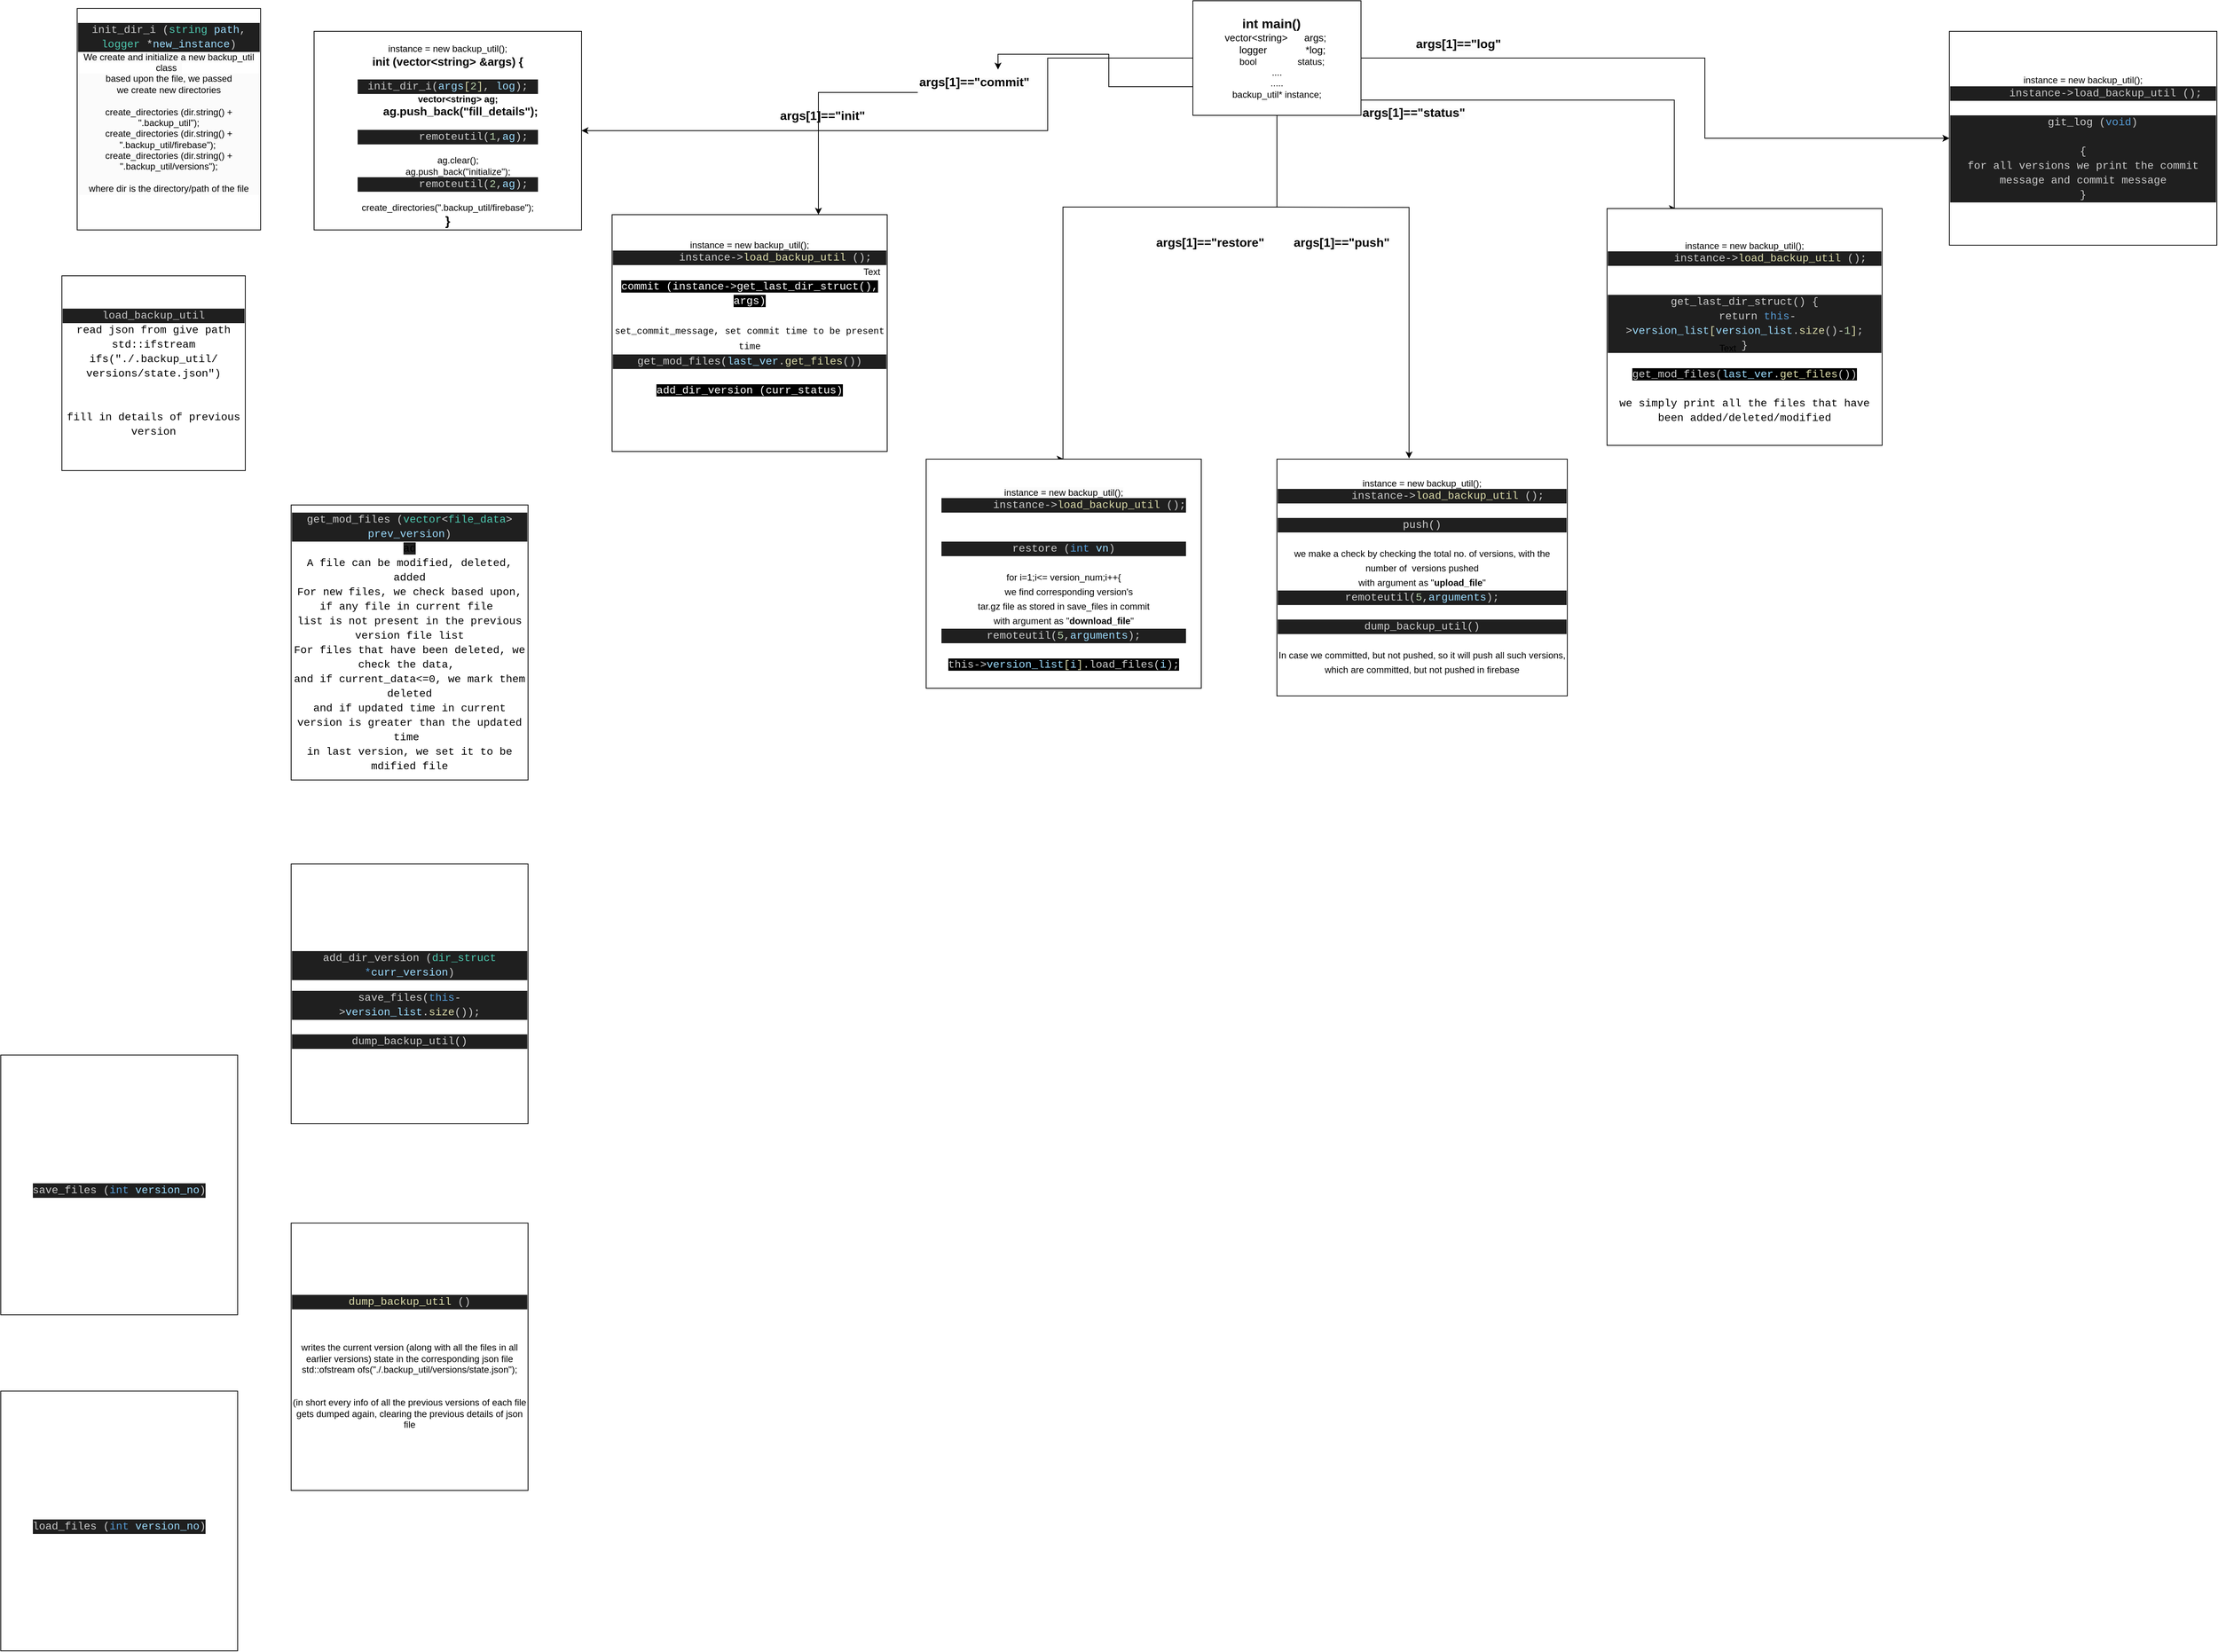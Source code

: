 <mxfile version="22.0.4" type="github">
  <diagram name="Page-1" id="U_qMfQ_dqHaO0jfc5E2Y">
    <mxGraphModel dx="2356" dy="354" grid="1" gridSize="10" guides="1" tooltips="1" connect="1" arrows="1" fold="1" page="1" pageScale="1" pageWidth="850" pageHeight="1100" math="0" shadow="0">
      <root>
        <mxCell id="0" />
        <mxCell id="1" parent="0" />
        <mxCell id="lzudfqjjJk2nV8cWTDHu-16" style="edgeStyle=orthogonalEdgeStyle;rounded=0;orthogonalLoop=1;jettySize=auto;html=1;exitX=0;exitY=0.5;exitDx=0;exitDy=0;entryX=1;entryY=0.5;entryDx=0;entryDy=0;" parent="1" source="lzudfqjjJk2nV8cWTDHu-1" target="lzudfqjjJk2nV8cWTDHu-4" edge="1">
          <mxGeometry relative="1" as="geometry">
            <Array as="points">
              <mxPoint x="60" y="115" />
              <mxPoint x="60" y="210" />
            </Array>
          </mxGeometry>
        </mxCell>
        <mxCell id="lzudfqjjJk2nV8cWTDHu-17" style="edgeStyle=orthogonalEdgeStyle;rounded=0;orthogonalLoop=1;jettySize=auto;html=1;exitX=0;exitY=0.75;exitDx=0;exitDy=0;entryX=0.75;entryY=0;entryDx=0;entryDy=0;" parent="1" source="lzudfqjjJk2nV8cWTDHu-26" target="lzudfqjjJk2nV8cWTDHu-2" edge="1">
          <mxGeometry relative="1" as="geometry" />
        </mxCell>
        <mxCell id="lzudfqjjJk2nV8cWTDHu-18" style="edgeStyle=orthogonalEdgeStyle;rounded=0;orthogonalLoop=1;jettySize=auto;html=1;exitX=0.5;exitY=1;exitDx=0;exitDy=0;entryX=0.5;entryY=0;entryDx=0;entryDy=0;" parent="1" source="lzudfqjjJk2nV8cWTDHu-1" target="lzudfqjjJk2nV8cWTDHu-15" edge="1">
          <mxGeometry relative="1" as="geometry">
            <Array as="points">
              <mxPoint x="360" y="310" />
              <mxPoint x="80" y="310" />
              <mxPoint x="80" y="640" />
            </Array>
          </mxGeometry>
        </mxCell>
        <mxCell id="lzudfqjjJk2nV8cWTDHu-19" style="edgeStyle=orthogonalEdgeStyle;rounded=0;orthogonalLoop=1;jettySize=auto;html=1;exitX=0;exitY=0;exitDx=0;exitDy=0;entryX=0.25;entryY=0;entryDx=0;entryDy=0;" parent="1" source="lzudfqjjJk2nV8cWTDHu-28" edge="1" target="lzudfqjjJk2nV8cWTDHu-24">
          <mxGeometry relative="1" as="geometry">
            <mxPoint x="710" y="297.5" as="targetPoint" />
            <Array as="points">
              <mxPoint x="880" y="170" />
            </Array>
            <mxPoint x="550" y="170" as="sourcePoint" />
          </mxGeometry>
        </mxCell>
        <mxCell id="lzudfqjjJk2nV8cWTDHu-21" style="edgeStyle=orthogonalEdgeStyle;rounded=0;orthogonalLoop=1;jettySize=auto;html=1;exitX=1;exitY=0.5;exitDx=0;exitDy=0;entryX=0;entryY=0.5;entryDx=0;entryDy=0;" parent="1" source="lzudfqjjJk2nV8cWTDHu-1" target="lzudfqjjJk2nV8cWTDHu-6" edge="1">
          <mxGeometry relative="1" as="geometry">
            <Array as="points">
              <mxPoint x="920" y="115" />
              <mxPoint x="920" y="220" />
            </Array>
          </mxGeometry>
        </mxCell>
        <mxCell id="lzudfqjjJk2nV8cWTDHu-38" style="edgeStyle=orthogonalEdgeStyle;rounded=0;orthogonalLoop=1;jettySize=auto;html=1;exitX=0.5;exitY=1;exitDx=0;exitDy=0;entryX=0.455;entryY=-0.003;entryDx=0;entryDy=0;entryPerimeter=0;" parent="1" target="lzudfqjjJk2nV8cWTDHu-31" edge="1">
          <mxGeometry relative="1" as="geometry">
            <mxPoint x="350" y="310" as="sourcePoint" />
            <mxPoint x="540" y="760" as="targetPoint" />
          </mxGeometry>
        </mxCell>
        <mxCell id="lzudfqjjJk2nV8cWTDHu-1" value="&lt;div style=&quot;font-size: 17px;&quot;&gt;&lt;b style=&quot;&quot;&gt;&lt;font style=&quot;font-size: 17px;&quot;&gt;int main()&amp;nbsp; &amp;nbsp;&lt;/font&gt;&lt;/b&gt;&lt;/div&gt;&lt;div style=&quot;font-size: 13px;&quot;&gt;&lt;font style=&quot;font-size: 13px;&quot;&gt;vector&amp;lt;string&amp;gt;&amp;nbsp; &amp;nbsp; &amp;nbsp; args;&amp;nbsp;&lt;/font&gt;&lt;/div&gt;&lt;div style=&quot;font-size: 13px;&quot;&gt;&amp;nbsp; &amp;nbsp; logger&amp;nbsp; &amp;nbsp; &amp;nbsp; &amp;nbsp; &amp;nbsp; &amp;nbsp; &amp;nbsp; *log;&lt;/div&gt;&lt;div&gt;&amp;nbsp; &amp;nbsp; bool&amp;nbsp; &amp;nbsp; &amp;nbsp; &amp;nbsp; &amp;nbsp; &amp;nbsp; &amp;nbsp; &amp;nbsp; status;&lt;/div&gt;&lt;div&gt;....&lt;/div&gt;&lt;div&gt;.....&lt;/div&gt;&lt;div&gt;backup_util* instance;&lt;/div&gt;" style="rounded=0;whiteSpace=wrap;html=1;" parent="1" vertex="1">
          <mxGeometry x="250" y="40" width="220" height="150" as="geometry" />
        </mxCell>
        <mxCell id="lzudfqjjJk2nV8cWTDHu-2" value="&lt;span style=&quot;color: rgb(0, 0, 0); font-family: Helvetica; font-size: 12px; font-style: normal; font-variant-ligatures: normal; font-variant-caps: normal; font-weight: 400; letter-spacing: normal; orphans: 2; text-align: center; text-indent: 0px; text-transform: none; widows: 2; word-spacing: 0px; -webkit-text-stroke-width: 0px; background-color: rgb(251, 251, 251); text-decoration-thickness: initial; text-decoration-style: initial; text-decoration-color: initial; float: none; display: inline !important;&quot;&gt;instance = new backup_util();&lt;/span&gt;&lt;br style=&quot;border-color: var(--border-color); color: rgb(0, 0, 0); font-family: Helvetica; font-size: 12px; font-style: normal; font-variant-ligatures: normal; font-variant-caps: normal; font-weight: 400; letter-spacing: normal; orphans: 2; text-align: center; text-indent: 0px; text-transform: none; widows: 2; word-spacing: 0px; -webkit-text-stroke-width: 0px; background-color: rgb(251, 251, 251); text-decoration-thickness: initial; text-decoration-style: initial; text-decoration-color: initial;&quot;&gt;&lt;div style=&quot;line-height: 19px;&quot;&gt;&lt;div style=&quot;font-family: Consolas, &amp;quot;Courier New&amp;quot;, monospace; font-size: 14px; color: rgb(204, 204, 204); background-color: rgb(31, 31, 31);&quot;&gt;&amp;nbsp; &amp;nbsp; &amp;nbsp; &amp;nbsp; instance-&amp;gt;&lt;span style=&quot;color: #dcdcaa;&quot;&gt;load_backup_util&lt;/span&gt; ();&lt;/div&gt;&lt;div style=&quot;font-family: Consolas, &amp;quot;Courier New&amp;quot;, monospace; font-size: 14px; color: rgb(204, 204, 204);&quot;&gt;&lt;span style=&quot;background-color: rgb(255, 255, 255);&quot;&gt;&lt;br&gt;&lt;/span&gt;&lt;/div&gt;&lt;div style=&quot;font-family: Consolas, &amp;quot;Courier New&amp;quot;, monospace; font-size: 14px;&quot;&gt;&lt;div style=&quot;line-height: 19px;&quot;&gt;&lt;font style=&quot;background-color: rgb(0, 0, 0);&quot; color=&quot;#ffffff&quot;&gt;commit (instance-&amp;gt;get_last_dir_struct(), args)&lt;/font&gt;&lt;/div&gt;&lt;/div&gt;&lt;div style=&quot;line-height: 19px;&quot;&gt;&lt;font face=&quot;Consolas, Courier New, monospace&quot;&gt;&lt;br&gt;&lt;/font&gt;&lt;/div&gt;&lt;div style=&quot;line-height: 19px;&quot;&gt;&lt;font face=&quot;Consolas, Courier New, monospace&quot;&gt;set_commit_message, set commit time to be present time&lt;/font&gt;&lt;br&gt;&lt;/div&gt;&lt;div style=&quot;line-height: 19px;&quot;&gt;&lt;div style=&quot;color: rgb(204, 204, 204); background-color: rgb(31, 31, 31); font-family: Consolas, &amp;quot;Courier New&amp;quot;, monospace; font-size: 14px; line-height: 19px;&quot;&gt;get_mod_files(&lt;span style=&quot;color: #9cdcfe;&quot;&gt;last_ver&lt;/span&gt;.&lt;span style=&quot;color: #dcdcaa;&quot;&gt;get_files&lt;/span&gt;())&lt;/div&gt;&lt;div style=&quot;color: rgb(204, 204, 204); font-family: Consolas, &amp;quot;Courier New&amp;quot;, monospace; font-size: 14px; line-height: 19px;&quot;&gt;&lt;span style=&quot;background-color: rgb(255, 255, 255);&quot;&gt;&lt;br&gt;&lt;/span&gt;&lt;/div&gt;&lt;div style=&quot;font-family: Consolas, &amp;quot;Courier New&amp;quot;, monospace; font-size: 14px; line-height: 19px;&quot;&gt;&lt;div style=&quot;line-height: 19px;&quot;&gt;&lt;span style=&quot;background-color: rgb(0, 0, 0);&quot;&gt;&lt;font color=&quot;#ffffff&quot;&gt;add_dir_version (curr_status)&lt;/font&gt;&lt;/span&gt;&lt;/div&gt;&lt;div style=&quot;line-height: 19px;&quot;&gt;&lt;span style=&quot;background-color: rgb(0, 0, 0);&quot;&gt;&lt;font color=&quot;#ffffff&quot;&gt;&lt;br&gt;&lt;/font&gt;&lt;/span&gt;&lt;/div&gt;&lt;div style=&quot;line-height: 19px;&quot;&gt;&lt;br&gt;&lt;/div&gt;&lt;/div&gt;&lt;/div&gt;&lt;div style=&quot;font-family: Consolas, &amp;quot;Courier New&amp;quot;, monospace; font-size: 14px; color: rgb(204, 204, 204); background-color: rgb(31, 31, 31);&quot;&gt;&lt;/div&gt;&lt;/div&gt;" style="rounded=0;whiteSpace=wrap;html=1;strokeColor=#000000;" parent="1" vertex="1">
          <mxGeometry x="-510" y="320" width="360" height="310" as="geometry" />
        </mxCell>
        <mxCell id="lzudfqjjJk2nV8cWTDHu-4" value="&lt;br&gt;instance = new backup_util();&lt;br&gt;&lt;span style=&quot;border-color: var(--border-color); orphans: 2; text-align: center; text-indent: 0px; widows: 2; text-decoration-thickness: initial; text-decoration-style: initial; text-decoration-color: initial; background-color: rgb(251, 251, 251); float: none; display: inline !important;&quot;&gt;&lt;b style=&quot;font-size: 15px;&quot;&gt;init (vector&amp;lt;string&amp;gt; &amp;amp;args) {&lt;/b&gt;&lt;br&gt;&lt;br&gt;&lt;div style=&quot;color: rgb(204, 204, 204); background-color: rgb(31, 31, 31); font-family: Consolas, &amp;quot;Courier New&amp;quot;, monospace; font-size: 14px; line-height: 19px;&quot;&gt;init_dir_i(&lt;span style=&quot;color: #9cdcfe;&quot;&gt;args&lt;/span&gt;&lt;span style=&quot;color: #dcdcaa;&quot;&gt;[&lt;/span&gt;&lt;span style=&quot;color: #b5cea8;&quot;&gt;2&lt;/span&gt;&lt;span style=&quot;color: #dcdcaa;&quot;&gt;]&lt;/span&gt;, &lt;span style=&quot;color: #9cdcfe;&quot;&gt;log&lt;/span&gt;);&lt;/div&gt;&lt;div style=&quot;&quot;&gt;&lt;b&gt;&amp;nbsp; &amp;nbsp; &amp;nbsp; &amp;nbsp; vector&amp;lt;string&amp;gt; ag;&lt;/b&gt;&lt;/div&gt;&lt;div style=&quot;&quot;&gt;&lt;span style=&quot;font-size: 15px;&quot;&gt;&lt;b&gt;&amp;nbsp; &amp;nbsp; &amp;nbsp; &amp;nbsp; ag.push_back(&quot;fill_details&quot;);&lt;/b&gt;&lt;/span&gt;&lt;/div&gt;&lt;div style=&quot;font-weight: bold;&quot;&gt;&lt;br&gt;&lt;/div&gt;&lt;div style=&quot;color: rgb(204, 204, 204); background-color: rgb(31, 31, 31); font-family: Consolas, &amp;quot;Courier New&amp;quot;, monospace; font-size: 14px; line-height: 19px;&quot;&gt;&lt;div&gt;&amp;nbsp; &amp;nbsp; &amp;nbsp; &amp;nbsp; remoteutil(&lt;span style=&quot;color: #b5cea8;&quot;&gt;1&lt;/span&gt;,&lt;span style=&quot;color: #9cdcfe;&quot;&gt;ag&lt;/span&gt;);&lt;/div&gt;&lt;div&gt;&lt;/div&gt;&lt;/div&gt;&lt;br&gt;&lt;div style=&quot;font-size: 15px;&quot;&gt;&lt;/div&gt;&lt;div&gt;&amp;nbsp; &amp;nbsp; &amp;nbsp; &amp;nbsp; ag.clear();&lt;/div&gt;&lt;div&gt;&amp;nbsp; &amp;nbsp; &amp;nbsp; &amp;nbsp; ag.push_back(&quot;initialize&quot;);&lt;/div&gt;&lt;div&gt;&lt;div style=&quot;color: rgb(204, 204, 204); background-color: rgb(31, 31, 31); font-family: Consolas, &amp;quot;Courier New&amp;quot;, monospace; font-size: 14px; line-height: 19px;&quot;&gt;&lt;div&gt;&amp;nbsp; &amp;nbsp; &amp;nbsp; &amp;nbsp; remoteutil(&lt;span style=&quot;color: #b5cea8;&quot;&gt;2&lt;/span&gt;,&lt;span style=&quot;color: #9cdcfe;&quot;&gt;ag&lt;/span&gt;);&lt;/div&gt;&lt;div&gt;&lt;/div&gt;&lt;/div&gt;&lt;/div&gt;&lt;/span&gt;&lt;br style=&quot;border-color: var(--border-color); color: rgb(0, 0, 0); font-family: Helvetica; font-size: 12px; font-style: normal; font-variant-ligatures: normal; font-variant-caps: normal; font-weight: 400; letter-spacing: normal; orphans: 2; text-align: center; text-indent: 0px; text-transform: none; widows: 2; word-spacing: 0px; -webkit-text-stroke-width: 0px; background-color: rgb(251, 251, 251); text-decoration-thickness: initial; text-decoration-style: initial; text-decoration-color: initial;&quot;&gt;&lt;span style=&quot;background-color: initial;&quot;&gt;create_directories(&quot;.backup_util/firebase&quot;);&lt;/span&gt;&lt;br&gt;&lt;div&gt;&lt;b&gt;&lt;font style=&quot;font-size: 17px;&quot;&gt;}&lt;/font&gt;&lt;/b&gt;&lt;/div&gt;" style="rounded=0;whiteSpace=wrap;html=1;" parent="1" vertex="1">
          <mxGeometry x="-900" y="80" width="350" height="260" as="geometry" />
        </mxCell>
        <mxCell id="lzudfqjjJk2nV8cWTDHu-6" value="instance = new backup_util();&lt;br style=&quot;border-color: var(--border-color);&quot;&gt;&lt;div style=&quot;border-color: var(--border-color); line-height: 19px;&quot;&gt;&lt;div style=&quot;border-color: var(--border-color); font-family: Consolas, &amp;quot;Courier New&amp;quot;, monospace; font-size: 14px; color: rgb(204, 204, 204); background-color: rgb(31, 31, 31);&quot;&gt;&amp;nbsp; &amp;nbsp; &amp;nbsp; &amp;nbsp;instance-&amp;gt;load_backup_util&lt;span style=&quot;border-color: var(--border-color);&quot;&gt;&amp;nbsp;&lt;/span&gt;();&lt;/div&gt;&lt;div&gt;&lt;br&gt;&lt;/div&gt;&lt;div&gt;&lt;div style=&quot;color: rgb(204, 204, 204); background-color: rgb(31, 31, 31); font-family: Consolas, &amp;quot;Courier New&amp;quot;, monospace; font-size: 14px; line-height: 19px;&quot;&gt;&amp;nbsp; &amp;nbsp; &amp;nbsp; &amp;nbsp; &amp;nbsp; &amp;nbsp; &amp;nbsp; git_log (&lt;span style=&quot;color: #569cd6;&quot;&gt;void&lt;/span&gt;)&lt;span style=&quot;white-space: pre;&quot;&gt;&#x9;&lt;/span&gt;&amp;nbsp; &amp;nbsp; &amp;nbsp; &amp;nbsp; &amp;nbsp;&amp;nbsp;&lt;/div&gt;&lt;/div&gt;&lt;div style=&quot;color: rgb(204, 204, 204); background-color: rgb(31, 31, 31); font-family: Consolas, &amp;quot;Courier New&amp;quot;, monospace; font-size: 14px; line-height: 19px;&quot;&gt;{&lt;/div&gt;&lt;div style=&quot;color: rgb(204, 204, 204); background-color: rgb(31, 31, 31); font-family: Consolas, &amp;quot;Courier New&amp;quot;, monospace; font-size: 14px; line-height: 19px;&quot;&gt;for all versions we print the commit message and commit message&lt;/div&gt;&lt;div style=&quot;color: rgb(204, 204, 204); background-color: rgb(31, 31, 31); font-family: Consolas, &amp;quot;Courier New&amp;quot;, monospace; font-size: 14px; line-height: 19px;&quot;&gt;}&lt;/div&gt;&lt;/div&gt;" style="rounded=0;whiteSpace=wrap;html=1;" parent="1" vertex="1">
          <mxGeometry x="1240" y="80" width="350" height="280" as="geometry" />
        </mxCell>
        <mxCell id="lzudfqjjJk2nV8cWTDHu-15" value="&lt;br&gt;&lt;span style=&quot;border-color: var(--border-color); color: rgb(0, 0, 0); font-family: Helvetica; font-size: 12px; font-style: normal; font-variant-ligatures: normal; font-variant-caps: normal; font-weight: 400; letter-spacing: normal; orphans: 2; text-align: center; text-indent: 0px; text-transform: none; widows: 2; word-spacing: 0px; -webkit-text-stroke-width: 0px; background-color: rgb(251, 251, 251); text-decoration-thickness: initial; text-decoration-style: initial; text-decoration-color: initial; float: none; display: inline !important;&quot;&gt;instance = new backup_util();&lt;/span&gt;&lt;br style=&quot;border-color: var(--border-color); color: rgb(0, 0, 0); font-family: Helvetica; font-size: 12px; font-style: normal; font-variant-ligatures: normal; font-variant-caps: normal; font-weight: 400; letter-spacing: normal; orphans: 2; text-align: center; text-indent: 0px; text-transform: none; widows: 2; word-spacing: 0px; -webkit-text-stroke-width: 0px; background-color: rgb(251, 251, 251); text-decoration-thickness: initial; text-decoration-style: initial; text-decoration-color: initial;&quot;&gt;&lt;div style=&quot;border-color: var(--border-color); line-height: 19px;&quot;&gt;&lt;div style=&quot;border-color: var(--border-color); font-style: normal; font-variant-ligatures: normal; font-variant-caps: normal; font-weight: 400; letter-spacing: normal; orphans: 2; text-align: center; text-indent: 0px; text-transform: none; widows: 2; word-spacing: 0px; -webkit-text-stroke-width: 0px; text-decoration-thickness: initial; text-decoration-style: initial; text-decoration-color: initial; font-family: Consolas, &amp;quot;Courier New&amp;quot;, monospace; font-size: 14px; color: rgb(204, 204, 204); background-color: rgb(31, 31, 31);&quot;&gt;&amp;nbsp; &amp;nbsp; &amp;nbsp; &amp;nbsp; instance-&amp;gt;&lt;span style=&quot;border-color: var(--border-color); color: rgb(220, 220, 170);&quot;&gt;load_backup_util&lt;/span&gt;&lt;span&gt;&amp;nbsp;&lt;/span&gt;();&lt;/div&gt;&lt;div style=&quot;border-color: var(--border-color); line-height: 19px;&quot;&gt;&lt;br&gt;&lt;/div&gt;&lt;div style=&quot;border-color: var(--border-color); line-height: 19px;&quot;&gt;&lt;br&gt;&lt;/div&gt;&lt;div style=&quot;color: rgb(204, 204, 204); background-color: rgb(31, 31, 31); font-family: Consolas, &amp;quot;Courier New&amp;quot;, monospace; font-size: 14px; line-height: 19px;&quot;&gt;restore (&lt;span style=&quot;color: #569cd6;&quot;&gt;int&lt;/span&gt; &lt;span style=&quot;color: #9cdcfe;&quot;&gt;vn&lt;/span&gt;)&lt;/div&gt;&lt;div style=&quot;border-color: var(--border-color); line-height: 19px;&quot;&gt;&lt;br&gt;&lt;/div&gt;&lt;div style=&quot;border-color: var(--border-color); line-height: 19px;&quot;&gt;for i=1;i&amp;lt;= version_num;i++{&lt;/div&gt;&lt;div style=&quot;border-color: var(--border-color); line-height: 19px;&quot;&gt;&amp;nbsp; &amp;nbsp; we find corresponding version&#39;s&lt;/div&gt;&lt;div style=&quot;border-color: var(--border-color); line-height: 19px;&quot;&gt;tar.gz file as stored in save_files in commit&lt;/div&gt;&lt;div style=&quot;border-color: var(--border-color); line-height: 19px;&quot;&gt;with argument as &quot;&lt;b&gt;download_file&lt;/b&gt;&quot;&lt;/div&gt;&lt;div style=&quot;color: rgb(204, 204, 204); background-color: rgb(31, 31, 31); font-family: Consolas, &amp;quot;Courier New&amp;quot;, monospace; font-size: 14px; line-height: 19px;&quot;&gt;remoteutil(&lt;span style=&quot;color: #b5cea8;&quot;&gt;5&lt;/span&gt;,&lt;span style=&quot;color: #9cdcfe;&quot;&gt;arguments&lt;/span&gt;);&lt;/div&gt;&lt;div style=&quot;color: rgb(204, 204, 204); font-family: Consolas, &amp;quot;Courier New&amp;quot;, monospace; font-size: 14px; line-height: 19px;&quot;&gt;&lt;span style=&quot;background-color: rgb(255, 255, 255);&quot;&gt;&lt;br&gt;&lt;/span&gt;&lt;/div&gt;&lt;div style=&quot;color: rgb(204, 204, 204); font-family: Consolas, &amp;quot;Courier New&amp;quot;, monospace; font-size: 14px; line-height: 19px;&quot;&gt;&lt;div style=&quot;line-height: 19px;&quot;&gt;&lt;span style=&quot;background-color: rgb(0, 0, 0);&quot;&gt;this&lt;span style=&quot;&quot;&gt;-&amp;gt;&lt;/span&gt;&lt;span style=&quot;color: rgb(156, 220, 254);&quot;&gt;version_list&lt;/span&gt;&lt;span style=&quot;color: rgb(220, 220, 170);&quot;&gt;[&lt;/span&gt;&lt;span style=&quot;color: rgb(156, 220, 254);&quot;&gt;i&lt;/span&gt;&lt;span style=&quot;color: rgb(220, 220, 170);&quot;&gt;]&lt;/span&gt;&lt;span style=&quot;&quot;&gt;.&lt;/span&gt;load_files(&lt;span style=&quot;color: #9cdcfe;&quot;&gt;i&lt;/span&gt;);&lt;/span&gt;&lt;/div&gt;&lt;/div&gt;&lt;/div&gt;" style="rounded=0;whiteSpace=wrap;html=1;" parent="1" vertex="1">
          <mxGeometry x="-99" y="640" width="360" height="300" as="geometry" />
        </mxCell>
        <mxCell id="lzudfqjjJk2nV8cWTDHu-24" value="&lt;br&gt;instance = new backup_util();&lt;br style=&quot;border-color: var(--border-color);&quot;&gt;&lt;div style=&quot;border-color: var(--border-color); line-height: 19px;&quot;&gt;&lt;div style=&quot;border-color: var(--border-color); font-family: Consolas, &amp;quot;Courier New&amp;quot;, monospace; font-size: 14px; color: rgb(204, 204, 204); background-color: rgb(31, 31, 31);&quot;&gt;&amp;nbsp; &amp;nbsp; &amp;nbsp; &amp;nbsp; instance-&amp;gt;&lt;span style=&quot;border-color: var(--border-color); color: rgb(220, 220, 170);&quot;&gt;load_backup_util&lt;/span&gt;&lt;span style=&quot;border-color: var(--border-color);&quot;&gt;&amp;nbsp;&lt;/span&gt;();&lt;/div&gt;&lt;div style=&quot;border-color: var(--border-color); line-height: 19px;&quot;&gt;&lt;br style=&quot;border-color: var(--border-color); color: rgb(0, 0, 0); font-family: Helvetica; font-size: 12px; font-style: normal; font-variant-ligatures: normal; font-variant-caps: normal; font-weight: 400; letter-spacing: normal; orphans: 2; text-align: center; text-indent: 0px; text-transform: none; widows: 2; word-spacing: 0px; -webkit-text-stroke-width: 0px; background-color: rgb(251, 251, 251); text-decoration-thickness: initial; text-decoration-style: initial; text-decoration-color: initial;&quot;&gt;&lt;br&gt;&lt;div style=&quot;color: rgb(204, 204, 204); background-color: rgb(31, 31, 31); font-family: Consolas, &amp;quot;Courier New&amp;quot;, monospace; font-size: 14px; line-height: 19px;&quot;&gt;get_last_dir_struct() {&lt;/div&gt;&lt;div style=&quot;font-family: Consolas, &amp;quot;Courier New&amp;quot;, monospace; font-size: 14px; line-height: 19px;&quot;&gt;&lt;div style=&quot;line-height: 19px;&quot;&gt;&lt;div style=&quot;color: rgb(204, 204, 204); background-color: rgb(31, 31, 31);&quot;&gt;&amp;nbsp; &amp;nbsp; return &lt;span style=&quot;color: #569cd6;&quot;&gt;this&lt;/span&gt;-&amp;gt;&lt;span style=&quot;color: #9cdcfe;&quot;&gt;version_list&lt;/span&gt;&lt;span style=&quot;color: #dcdcaa;&quot;&gt;[&lt;/span&gt;&lt;span style=&quot;color: #9cdcfe;&quot;&gt;version_list&lt;/span&gt;.&lt;span style=&quot;color: #dcdcaa;&quot;&gt;size&lt;/span&gt;()&lt;span style=&quot;color: #d4d4d4;&quot;&gt;-&lt;/span&gt;&lt;span style=&quot;color: #b5cea8;&quot;&gt;1&lt;/span&gt;&lt;span style=&quot;color: #dcdcaa;&quot;&gt;]&lt;/span&gt;;&lt;/div&gt;&lt;div style=&quot;color: rgb(204, 204, 204); background-color: rgb(31, 31, 31);&quot;&gt;}&lt;/div&gt;&lt;div style=&quot;color: rgb(204, 204, 204);&quot;&gt;&lt;span style=&quot;background-color: rgb(255, 255, 255);&quot;&gt;&lt;br&gt;&lt;/span&gt;&lt;/div&gt;&lt;div style=&quot;&quot;&gt;&lt;div style=&quot;color: rgb(204, 204, 204); line-height: 19px;&quot;&gt;&lt;span style=&quot;background-color: rgb(0, 0, 0);&quot;&gt;get_mod_files(&lt;span style=&quot;color: #9cdcfe;&quot;&gt;last_ver&lt;/span&gt;.&lt;span style=&quot;color: #dcdcaa;&quot;&gt;get_files&lt;/span&gt;())&lt;/span&gt;&lt;/div&gt;&lt;div style=&quot;color: rgb(204, 204, 204); line-height: 19px;&quot;&gt;&lt;span style=&quot;background-color: rgb(0, 0, 0);&quot;&gt;&lt;br&gt;&lt;/span&gt;&lt;/div&gt;&lt;div style=&quot;line-height: 19px;&quot;&gt;&lt;span style=&quot;background-color: rgb(255, 255, 255);&quot;&gt;we simply print all the files that have been added/deleted/modified&lt;/span&gt;&lt;/div&gt;&lt;/div&gt;&lt;div style=&quot;color: rgb(204, 204, 204); background-color: rgb(31, 31, 31);&quot;&gt;&lt;/div&gt;&lt;/div&gt;&lt;/div&gt;&lt;/div&gt;&lt;/div&gt;" style="rounded=0;whiteSpace=wrap;html=1;" parent="1" vertex="1">
          <mxGeometry x="792" y="312" width="360" height="310" as="geometry" />
        </mxCell>
        <mxCell id="lzudfqjjJk2nV8cWTDHu-25" value="&lt;b&gt;&lt;font style=&quot;font-size: 16px;&quot;&gt;args[1]==&quot;init&quot;&lt;/font&gt;&lt;/b&gt;" style="text;html=1;align=center;verticalAlign=middle;resizable=0;points=[];autosize=1;strokeColor=none;fillColor=none;" parent="1" vertex="1">
          <mxGeometry x="-300" y="175" width="130" height="30" as="geometry" />
        </mxCell>
        <mxCell id="lzudfqjjJk2nV8cWTDHu-27" value="&lt;b style=&quot;border-color: var(--border-color); color: rgb(0, 0, 0); font-family: Helvetica; font-size: 12px; font-style: normal; font-variant-ligatures: normal; font-variant-caps: normal; letter-spacing: normal; orphans: 2; text-align: center; text-indent: 0px; text-transform: none; widows: 2; word-spacing: 0px; -webkit-text-stroke-width: 0px; background-color: rgb(251, 251, 251); text-decoration-thickness: initial; text-decoration-style: initial; text-decoration-color: initial;&quot;&gt;&lt;font style=&quot;border-color: var(--border-color); font-size: 16px;&quot;&gt;args[1]==&quot;restore&quot;&lt;/font&gt;&lt;/b&gt;" style="text;whiteSpace=wrap;html=1;" parent="1" vertex="1">
          <mxGeometry x="200" y="340" width="140" height="40" as="geometry" />
        </mxCell>
        <mxCell id="lzudfqjjJk2nV8cWTDHu-28" value="&lt;b style=&quot;border-color: var(--border-color); color: rgb(0, 0, 0); font-family: Helvetica; font-size: 12px; font-style: normal; font-variant-ligatures: normal; font-variant-caps: normal; letter-spacing: normal; orphans: 2; text-align: center; text-indent: 0px; text-transform: none; widows: 2; word-spacing: 0px; -webkit-text-stroke-width: 0px; background-color: rgb(251, 251, 251); text-decoration-thickness: initial; text-decoration-style: initial; text-decoration-color: initial;&quot;&gt;&lt;font style=&quot;border-color: var(--border-color); font-size: 16px;&quot;&gt;args[1]==&quot;status&quot;&lt;/font&gt;&lt;/b&gt;" style="text;whiteSpace=wrap;html=1;" parent="1" vertex="1">
          <mxGeometry x="470" y="170" width="140" height="40" as="geometry" />
        </mxCell>
        <mxCell id="lzudfqjjJk2nV8cWTDHu-30" value="&lt;b style=&quot;border-color: var(--border-color); color: rgb(0, 0, 0); font-family: Helvetica; font-size: 12px; font-style: normal; font-variant-ligatures: normal; font-variant-caps: normal; letter-spacing: normal; orphans: 2; text-align: center; text-indent: 0px; text-transform: none; widows: 2; word-spacing: 0px; -webkit-text-stroke-width: 0px; background-color: rgb(251, 251, 251); text-decoration-thickness: initial; text-decoration-style: initial; text-decoration-color: initial;&quot;&gt;&lt;font style=&quot;border-color: var(--border-color); font-size: 16px;&quot;&gt;args[1]==&quot;log&quot;&lt;/font&gt;&lt;/b&gt;" style="text;whiteSpace=wrap;html=1;" parent="1" vertex="1">
          <mxGeometry x="540" y="80" width="140" height="40" as="geometry" />
        </mxCell>
        <mxCell id="lzudfqjjJk2nV8cWTDHu-31" value="" style="rounded=0;whiteSpace=wrap;html=1;" parent="1" vertex="1">
          <mxGeometry x="360" y="640" width="380" height="310" as="geometry" />
        </mxCell>
        <mxCell id="lzudfqjjJk2nV8cWTDHu-39" value="&lt;b style=&quot;border-color: var(--border-color); color: rgb(0, 0, 0); font-family: Helvetica; font-size: 12px; font-style: normal; font-variant-ligatures: normal; font-variant-caps: normal; letter-spacing: normal; orphans: 2; text-align: center; text-indent: 0px; text-transform: none; widows: 2; word-spacing: 0px; -webkit-text-stroke-width: 0px; background-color: rgb(251, 251, 251); text-decoration-thickness: initial; text-decoration-style: initial; text-decoration-color: initial;&quot;&gt;&lt;font style=&quot;border-color: var(--border-color); font-size: 16px;&quot;&gt;args[1]==&quot;push&quot;&lt;/font&gt;&lt;/b&gt;" style="text;whiteSpace=wrap;html=1;" parent="1" vertex="1">
          <mxGeometry x="380" y="340" width="140" height="40" as="geometry" />
        </mxCell>
        <mxCell id="lzudfqjjJk2nV8cWTDHu-43" value="" style="edgeStyle=orthogonalEdgeStyle;rounded=0;orthogonalLoop=1;jettySize=auto;html=1;exitX=0;exitY=0.75;exitDx=0;exitDy=0;entryX=0.75;entryY=0;entryDx=0;entryDy=0;" parent="1" source="lzudfqjjJk2nV8cWTDHu-1" target="lzudfqjjJk2nV8cWTDHu-26" edge="1">
          <mxGeometry relative="1" as="geometry">
            <mxPoint x="250" y="153" as="sourcePoint" />
            <mxPoint x="-130" y="280" as="targetPoint" />
          </mxGeometry>
        </mxCell>
        <mxCell id="lzudfqjjJk2nV8cWTDHu-26" value="&lt;b style=&quot;border-color: var(--border-color); color: rgb(0, 0, 0); font-family: Helvetica; font-size: 12px; font-style: normal; font-variant-ligatures: normal; font-variant-caps: normal; letter-spacing: normal; orphans: 2; text-align: center; text-indent: 0px; text-transform: none; widows: 2; word-spacing: 0px; -webkit-text-stroke-width: 0px; background-color: rgb(251, 251, 251); text-decoration-thickness: initial; text-decoration-style: initial; text-decoration-color: initial;&quot;&gt;&lt;font style=&quot;border-color: var(--border-color); font-size: 16px;&quot;&gt;args[1]==&quot;commit&quot;&lt;/font&gt;&lt;/b&gt;" style="text;whiteSpace=wrap;html=1;" parent="1" vertex="1">
          <mxGeometry x="-110" y="130" width="140" height="40" as="geometry" />
        </mxCell>
        <mxCell id="lzudfqjjJk2nV8cWTDHu-48" value="&lt;div style=&quot;color: rgb(204, 204, 204); background-color: rgb(31, 31, 31); font-family: Consolas, &amp;quot;Courier New&amp;quot;, monospace; font-size: 14px; line-height: 19px;&quot;&gt;&lt;div&gt;init_dir_i (&lt;span style=&quot;color: #4ec9b0;&quot;&gt;string&lt;/span&gt; &lt;span style=&quot;color: #9cdcfe;&quot;&gt;path&lt;/span&gt;, &lt;span style=&quot;color: #4ec9b0;&quot;&gt;logger&lt;/span&gt; &lt;span style=&quot;color: #d4d4d4;&quot;&gt;*&lt;/span&gt;&lt;span style=&quot;color: #9cdcfe;&quot;&gt;new_instance&lt;/span&gt;)&lt;/div&gt;&lt;div&gt;&lt;/div&gt;&lt;/div&gt;&lt;span style=&quot;color: rgb(0, 0, 0); font-family: Helvetica; font-size: 12px; font-style: normal; font-variant-ligatures: normal; font-variant-caps: normal; font-weight: 400; letter-spacing: normal; orphans: 2; text-align: center; text-indent: 0px; text-transform: none; widows: 2; word-spacing: 0px; -webkit-text-stroke-width: 0px; background-color: rgb(251, 251, 251); text-decoration-thickness: initial; text-decoration-style: initial; text-decoration-color: initial; float: none; display: inline !important;&quot;&gt;We create and initialize a new backup_util class&amp;nbsp;&amp;nbsp;&lt;/span&gt;&lt;br style=&quot;border-color: var(--border-color); color: rgb(0, 0, 0); font-family: Helvetica; font-size: 12px; font-style: normal; font-variant-ligatures: normal; font-variant-caps: normal; font-weight: 400; letter-spacing: normal; orphans: 2; text-align: center; text-indent: 0px; text-transform: none; widows: 2; word-spacing: 0px; -webkit-text-stroke-width: 0px; background-color: rgb(251, 251, 251); text-decoration-thickness: initial; text-decoration-style: initial; text-decoration-color: initial;&quot;&gt;&lt;div style=&quot;border-color: var(--border-color); color: rgb(0, 0, 0); font-family: Helvetica; font-size: 12px; font-style: normal; font-variant-ligatures: normal; font-variant-caps: normal; font-weight: 400; letter-spacing: normal; orphans: 2; text-align: center; text-indent: 0px; text-transform: none; widows: 2; word-spacing: 0px; -webkit-text-stroke-width: 0px; background-color: rgb(251, 251, 251); text-decoration-thickness: initial; text-decoration-style: initial; text-decoration-color: initial;&quot;&gt;based upon the file, we passed&lt;/div&gt;&lt;div style=&quot;border-color: var(--border-color); color: rgb(0, 0, 0); font-family: Helvetica; font-size: 12px; font-style: normal; font-variant-ligatures: normal; font-variant-caps: normal; font-weight: 400; letter-spacing: normal; orphans: 2; text-align: center; text-indent: 0px; text-transform: none; widows: 2; word-spacing: 0px; -webkit-text-stroke-width: 0px; background-color: rgb(251, 251, 251); text-decoration-thickness: initial; text-decoration-style: initial; text-decoration-color: initial;&quot;&gt;we create new directories&lt;/div&gt;&lt;div style=&quot;border-color: var(--border-color); color: rgb(0, 0, 0); font-family: Helvetica; font-size: 12px; font-style: normal; font-variant-ligatures: normal; font-variant-caps: normal; font-weight: 400; letter-spacing: normal; orphans: 2; text-align: center; text-indent: 0px; text-transform: none; widows: 2; word-spacing: 0px; -webkit-text-stroke-width: 0px; background-color: rgb(251, 251, 251); text-decoration-thickness: initial; text-decoration-style: initial; text-decoration-color: initial;&quot;&gt;&lt;br style=&quot;border-color: var(--border-color);&quot;&gt;&lt;/div&gt;&lt;div style=&quot;border-color: var(--border-color); color: rgb(0, 0, 0); font-family: Helvetica; font-size: 12px; font-style: normal; font-variant-ligatures: normal; font-variant-caps: normal; font-weight: 400; letter-spacing: normal; orphans: 2; text-align: center; text-indent: 0px; text-transform: none; widows: 2; word-spacing: 0px; -webkit-text-stroke-width: 0px; background-color: rgb(251, 251, 251); text-decoration-thickness: initial; text-decoration-style: initial; text-decoration-color: initial;&quot;&gt;create_directories (dir.string() + &quot;.backup_util&quot;);&lt;br style=&quot;border-color: var(--border-color);&quot;&gt;&lt;/div&gt;&lt;div style=&quot;border-color: var(--border-color); color: rgb(0, 0, 0); font-family: Helvetica; font-size: 12px; font-style: normal; font-variant-ligatures: normal; font-variant-caps: normal; font-weight: 400; letter-spacing: normal; orphans: 2; text-align: center; text-indent: 0px; text-transform: none; widows: 2; word-spacing: 0px; -webkit-text-stroke-width: 0px; background-color: rgb(251, 251, 251); text-decoration-thickness: initial; text-decoration-style: initial; text-decoration-color: initial;&quot;&gt;create_directories (dir.string() + &quot;.backup_util/firebase&quot;);&amp;nbsp;&lt;br style=&quot;border-color: var(--border-color);&quot;&gt;&lt;/div&gt;&lt;div style=&quot;border-color: var(--border-color); color: rgb(0, 0, 0); font-family: Helvetica; font-size: 12px; font-style: normal; font-variant-ligatures: normal; font-variant-caps: normal; font-weight: 400; letter-spacing: normal; orphans: 2; text-align: center; text-indent: 0px; text-transform: none; widows: 2; word-spacing: 0px; -webkit-text-stroke-width: 0px; background-color: rgb(251, 251, 251); text-decoration-thickness: initial; text-decoration-style: initial; text-decoration-color: initial;&quot;&gt;create_directories (dir.string() + &quot;.backup_util/versions&quot;);&lt;br style=&quot;border-color: var(--border-color);&quot;&gt;&lt;/div&gt;&lt;div style=&quot;border-color: var(--border-color); color: rgb(0, 0, 0); font-family: Helvetica; font-size: 12px; font-style: normal; font-variant-ligatures: normal; font-variant-caps: normal; font-weight: 400; letter-spacing: normal; orphans: 2; text-align: center; text-indent: 0px; text-transform: none; widows: 2; word-spacing: 0px; -webkit-text-stroke-width: 0px; background-color: rgb(251, 251, 251); text-decoration-thickness: initial; text-decoration-style: initial; text-decoration-color: initial;&quot;&gt;&lt;br style=&quot;border-color: var(--border-color);&quot;&gt;&lt;/div&gt;&lt;div style=&quot;border-color: var(--border-color); color: rgb(0, 0, 0); font-family: Helvetica; font-size: 12px; font-style: normal; font-variant-ligatures: normal; font-variant-caps: normal; font-weight: 400; letter-spacing: normal; orphans: 2; text-align: center; text-indent: 0px; text-transform: none; widows: 2; word-spacing: 0px; -webkit-text-stroke-width: 0px; background-color: rgb(251, 251, 251); text-decoration-thickness: initial; text-decoration-style: initial; text-decoration-color: initial;&quot;&gt;where dir is the directory/path of the file&lt;br style=&quot;border-color: var(--border-color);&quot;&gt;&lt;/div&gt;&lt;br class=&quot;Apple-interchange-newline&quot;&gt;&lt;br&gt;" style="rounded=0;whiteSpace=wrap;html=1;" parent="1" vertex="1">
          <mxGeometry x="-1210" y="50" width="240" height="290" as="geometry" />
        </mxCell>
        <mxCell id="lzudfqjjJk2nV8cWTDHu-57" value="&lt;div style=&quot;font-family: Consolas, &amp;quot;Courier New&amp;quot;, monospace; font-size: 14px; line-height: 19px;&quot;&gt;&lt;div style=&quot;color: rgb(204, 204, 204); background-color: rgb(31, 31, 31); line-height: 19px;&quot;&gt;load_backup_util&lt;/div&gt;&lt;/div&gt;&lt;div style=&quot;font-family: Consolas, &amp;quot;Courier New&amp;quot;, monospace; font-size: 14px; line-height: 19px;&quot;&gt;read json from give path&lt;/div&gt;&lt;div style=&quot;font-family: Consolas, &amp;quot;Courier New&amp;quot;, monospace; font-size: 14px; line-height: 19px;&quot;&gt;std::ifstream ifs(&quot;./.backup_util/&lt;/div&gt;&lt;div style=&quot;font-family: Consolas, &amp;quot;Courier New&amp;quot;, monospace; font-size: 14px; line-height: 19px;&quot;&gt;versions/state.json&quot;)&lt;/div&gt;&lt;div style=&quot;font-family: Consolas, &amp;quot;Courier New&amp;quot;, monospace; font-size: 14px; line-height: 19px;&quot;&gt;&lt;br&gt;&lt;/div&gt;&lt;div style=&quot;font-family: Consolas, &amp;quot;Courier New&amp;quot;, monospace; font-size: 14px; line-height: 19px;&quot;&gt;&lt;br&gt;&lt;/div&gt;&lt;div style=&quot;font-family: Consolas, &amp;quot;Courier New&amp;quot;, monospace; font-size: 14px; line-height: 19px;&quot;&gt;fill in details of previous version&lt;/div&gt;" style="rounded=0;whiteSpace=wrap;html=1;" parent="1" vertex="1">
          <mxGeometry x="-1230" y="400" width="240" height="255" as="geometry" />
        </mxCell>
        <mxCell id="lzudfqjjJk2nV8cWTDHu-60" value="&lt;div style=&quot;color: rgb(204, 204, 204); background-color: rgb(31, 31, 31); font-family: Consolas, &amp;quot;Courier New&amp;quot;, monospace; font-size: 14px; line-height: 19px;&quot;&gt;get_mod_files (&lt;span style=&quot;color: #4ec9b0;&quot;&gt;vector&lt;/span&gt;&amp;lt;&lt;span style=&quot;color: #4ec9b0;&quot;&gt;file_data&lt;/span&gt;&amp;gt; &lt;span style=&quot;color: #9cdcfe;&quot;&gt;prev_version&lt;/span&gt;)&lt;/div&gt;&lt;div style=&quot;font-family: Consolas, &amp;quot;Courier New&amp;quot;, monospace; font-size: 14px; line-height: 19px;&quot;&gt;&lt;span style=&quot;background-color: rgb(31, 31, 31);&quot;&gt;ad&lt;/span&gt;&lt;/div&gt;&lt;div style=&quot;font-family: Consolas, &amp;quot;Courier New&amp;quot;, monospace; font-size: 14px; line-height: 19px;&quot;&gt;&lt;span style=&quot;background-color: rgb(255, 255, 255);&quot;&gt;A file can be modified, deleted, added&lt;/span&gt;&lt;/div&gt;&lt;div style=&quot;font-family: Consolas, &amp;quot;Courier New&amp;quot;, monospace; font-size: 14px; line-height: 19px;&quot;&gt;&lt;span style=&quot;background-color: rgb(255, 255, 255);&quot;&gt;&lt;div style=&quot;line-height: 19px;&quot;&gt;For new files, we check based upon, if any file in current file&amp;nbsp;&lt;/div&gt;&lt;div style=&quot;line-height: 19px;&quot;&gt;list is not present in the previous version file list&lt;/div&gt;&lt;div style=&quot;line-height: 19px;&quot;&gt;&lt;div style=&quot;line-height: 19px;&quot;&gt;For files that have been deleted, we check the data,&amp;nbsp;&lt;/div&gt;&lt;div style=&quot;line-height: 19px;&quot;&gt;and if current_data&amp;lt;=0, we mark them deleted&lt;/div&gt;&lt;div style=&quot;line-height: 19px;&quot;&gt;and if updated time in current version is greater than the updated time&amp;nbsp;&lt;/div&gt;&lt;div style=&quot;line-height: 19px;&quot;&gt;in last version, we set it to be mdified file&lt;/div&gt;&lt;/div&gt;&lt;/span&gt;&lt;/div&gt;" style="rounded=0;whiteSpace=wrap;html=1;" parent="1" vertex="1">
          <mxGeometry x="-930" y="700" width="310" height="360" as="geometry" />
        </mxCell>
        <mxCell id="lzudfqjjJk2nV8cWTDHu-64" value="&lt;br&gt;&lt;div style=&quot;color: rgb(204, 204, 204); background-color: rgb(31, 31, 31); font-family: Consolas, &amp;quot;Courier New&amp;quot;, monospace; font-weight: normal; font-size: 14px; line-height: 19px;&quot;&gt;&lt;div style=&quot;line-height: 19px;&quot;&gt;add_dir_version (&lt;span style=&quot;color: #4ec9b0;&quot;&gt;dir_struct&lt;/span&gt; &lt;span style=&quot;color: #569cd6;&quot;&gt;*&lt;/span&gt;&lt;span style=&quot;color: #9cdcfe;&quot;&gt;curr_version&lt;/span&gt;)&lt;/div&gt;&lt;/div&gt;&lt;br&gt;&lt;div style=&quot;color: rgb(204, 204, 204); background-color: rgb(31, 31, 31); font-family: Consolas, &amp;quot;Courier New&amp;quot;, monospace; font-size: 14px; line-height: 19px;&quot;&gt;save_files(&lt;span style=&quot;color: #569cd6;&quot;&gt;this&lt;/span&gt;-&amp;gt;&lt;span style=&quot;color: #9cdcfe;&quot;&gt;version_list&lt;/span&gt;.&lt;span style=&quot;color: #dcdcaa;&quot;&gt;size&lt;/span&gt;());&lt;/div&gt;&lt;div style=&quot;color: rgb(204, 204, 204); font-family: Consolas, &amp;quot;Courier New&amp;quot;, monospace; font-size: 14px; line-height: 19px;&quot;&gt;&lt;span style=&quot;background-color: rgb(255, 255, 255);&quot;&gt;&lt;br&gt;&lt;/span&gt;&lt;/div&gt;&lt;div style=&quot;color: rgb(204, 204, 204); background-color: rgb(31, 31, 31); font-family: Consolas, &amp;quot;Courier New&amp;quot;, monospace; font-size: 14px; line-height: 19px;&quot;&gt;dump_backup_util()&lt;br&gt;&lt;/div&gt;" style="rounded=0;whiteSpace=wrap;html=1;" parent="1" vertex="1">
          <mxGeometry x="-930" y="1170" width="310" height="340" as="geometry" />
        </mxCell>
        <mxCell id="lzudfqjjJk2nV8cWTDHu-67" value="&lt;br&gt;&lt;div style=&quot;color: rgb(204, 204, 204); background-color: rgb(31, 31, 31); font-family: Consolas, &amp;quot;Courier New&amp;quot;, monospace; font-weight: normal; font-size: 14px; line-height: 19px;&quot;&gt;&lt;div style=&quot;line-height: 19px;&quot;&gt;&lt;div style=&quot;line-height: 19px;&quot;&gt;save_files (&lt;span style=&quot;color: #569cd6;&quot;&gt;int&lt;/span&gt; &lt;span style=&quot;color: #9cdcfe;&quot;&gt;version_no&lt;/span&gt;)&lt;/div&gt;&lt;/div&gt;&lt;/div&gt;" style="rounded=0;whiteSpace=wrap;html=1;" parent="1" vertex="1">
          <mxGeometry x="-1310" y="1420" width="310" height="340" as="geometry" />
        </mxCell>
        <mxCell id="lzudfqjjJk2nV8cWTDHu-68" value="Text" style="text;html=1;strokeColor=none;fillColor=none;align=center;verticalAlign=middle;whiteSpace=wrap;rounded=0;" parent="1" vertex="1">
          <mxGeometry x="-200" y="380" width="60" height="30" as="geometry" />
        </mxCell>
        <mxCell id="flPDdCEBCAuYjrAuzokw-1" value="&lt;br&gt;&lt;div style=&quot;color: rgb(204, 204, 204); background-color: rgb(31, 31, 31); font-family: Consolas, &amp;quot;Courier New&amp;quot;, monospace; font-weight: normal; font-size: 14px; line-height: 19px;&quot;&gt;&lt;div style=&quot;line-height: 19px;&quot;&gt;&lt;div style=&quot;line-height: 19px;&quot;&gt;load_files (&lt;span style=&quot;color: #569cd6;&quot;&gt;int&lt;/span&gt; &lt;span style=&quot;color: #9cdcfe;&quot;&gt;version_no&lt;/span&gt;)&lt;/div&gt;&lt;/div&gt;&lt;/div&gt;" style="rounded=0;whiteSpace=wrap;html=1;" vertex="1" parent="1">
          <mxGeometry x="-1310" y="1860" width="310" height="340" as="geometry" />
        </mxCell>
        <mxCell id="flPDdCEBCAuYjrAuzokw-3" value="instance = new backup_util();&lt;br style=&quot;border-color: var(--border-color);&quot;&gt;&lt;div style=&quot;border-color: var(--border-color); line-height: 19px;&quot;&gt;&lt;div style=&quot;border-color: var(--border-color); font-family: Consolas, &amp;quot;Courier New&amp;quot;, monospace; font-size: 14px; color: rgb(204, 204, 204); background-color: rgb(31, 31, 31);&quot;&gt;&amp;nbsp; &amp;nbsp; &amp;nbsp; &amp;nbsp; instance-&amp;gt;&lt;span style=&quot;border-color: var(--border-color); color: rgb(220, 220, 170);&quot;&gt;load_backup_util&lt;/span&gt;&lt;span style=&quot;border-color: var(--border-color);&quot;&gt;&amp;nbsp;&lt;/span&gt;();&lt;/div&gt;&lt;div style=&quot;border-color: var(--border-color); line-height: 19px;&quot;&gt;&lt;br&gt;&lt;/div&gt;&lt;div style=&quot;border-color: var(--border-color); line-height: 19px;&quot;&gt;&lt;div style=&quot;color: rgb(204, 204, 204); background-color: rgb(31, 31, 31); font-family: Consolas, &amp;quot;Courier New&amp;quot;, monospace; font-size: 14px; line-height: 19px;&quot;&gt;push()&lt;/div&gt;&lt;/div&gt;&lt;div style=&quot;border-color: var(--border-color); line-height: 19px;&quot;&gt;&lt;br&gt;&lt;/div&gt;&lt;div style=&quot;border-color: var(--border-color); line-height: 19px;&quot;&gt;we make a check by checking the total no. of versions, with the number of&amp;nbsp; versions pushed&lt;/div&gt;&lt;div style=&quot;border-color: var(--border-color); line-height: 19px;&quot;&gt;&lt;div style=&quot;border-color: var(--border-color); line-height: 19px;&quot;&gt;with argument as &quot;&lt;b&gt;upload&lt;span style=&quot;border-color: var(--border-color);&quot;&gt;_file&lt;/span&gt;&lt;/b&gt;&quot;&lt;/div&gt;&lt;/div&gt;&lt;div style=&quot;border-color: var(--border-color); line-height: 19px;&quot;&gt;&lt;div style=&quot;color: rgb(204, 204, 204); background-color: rgb(31, 31, 31); font-family: Consolas, &amp;quot;Courier New&amp;quot;, monospace; font-size: 14px; line-height: 19px;&quot;&gt;remoteutil(&lt;span style=&quot;color: #b5cea8;&quot;&gt;5&lt;/span&gt;,&lt;span style=&quot;color: #9cdcfe;&quot;&gt;arguments&lt;/span&gt;);&lt;/div&gt;&lt;/div&gt;&lt;div style=&quot;border-color: var(--border-color); line-height: 19px;&quot;&gt;&lt;br&gt;&lt;/div&gt;&lt;div style=&quot;border-color: var(--border-color); line-height: 19px;&quot;&gt;&lt;div style=&quot;color: rgb(204, 204, 204); background-color: rgb(31, 31, 31); font-family: Consolas, &amp;quot;Courier New&amp;quot;, monospace; font-size: 14px; line-height: 19px;&quot;&gt;dump_backup_util()&lt;/div&gt;&lt;/div&gt;&lt;div style=&quot;border-color: var(--border-color); line-height: 19px;&quot;&gt;&lt;br&gt;&lt;/div&gt;&lt;div style=&quot;border-color: var(--border-color); line-height: 19px;&quot;&gt;In case we committed, but not pushed, so it will push all such versions, which are committed, but not pushed in firebase&lt;/div&gt;&lt;/div&gt;" style="text;html=1;strokeColor=none;fillColor=none;align=center;verticalAlign=middle;whiteSpace=wrap;rounded=0;" vertex="1" parent="1">
          <mxGeometry x="360" y="650" width="380" height="290" as="geometry" />
        </mxCell>
        <mxCell id="flPDdCEBCAuYjrAuzokw-6" value="&lt;br&gt;&lt;div style=&quot;color: rgb(204, 204, 204); background-color: rgb(31, 31, 31); font-family: Consolas, &amp;quot;Courier New&amp;quot;, monospace; font-weight: normal; font-size: 14px; line-height: 19px;&quot;&gt;&lt;div&gt;&lt;span style=&quot;color: #dcdcaa;&quot;&gt;dump_backup_util&lt;/span&gt;&lt;span style=&quot;color: #cccccc;&quot;&gt; ()&lt;/span&gt;&lt;/div&gt;&lt;/div&gt;&lt;br&gt;&lt;br&gt;&lt;br&gt;writes the current version (along with all the files in all earlier versions) state in the corresponding json file&lt;br&gt;std::ofstream ofs(&quot;./.backup_util/versions/state.json&quot;);&lt;br&gt;&lt;br&gt;&lt;br&gt;(in short every info of all the previous versions of each file gets dumped again, clearing the previous details of json file" style="rounded=0;whiteSpace=wrap;html=1;" vertex="1" parent="1">
          <mxGeometry x="-930" y="1640" width="310" height="350" as="geometry" />
        </mxCell>
        <mxCell id="flPDdCEBCAuYjrAuzokw-10" value="Text" style="text;html=1;strokeColor=none;fillColor=none;align=center;verticalAlign=middle;whiteSpace=wrap;rounded=0;" vertex="1" parent="1">
          <mxGeometry x="920" y="480" width="60" height="30" as="geometry" />
        </mxCell>
      </root>
    </mxGraphModel>
  </diagram>
</mxfile>
